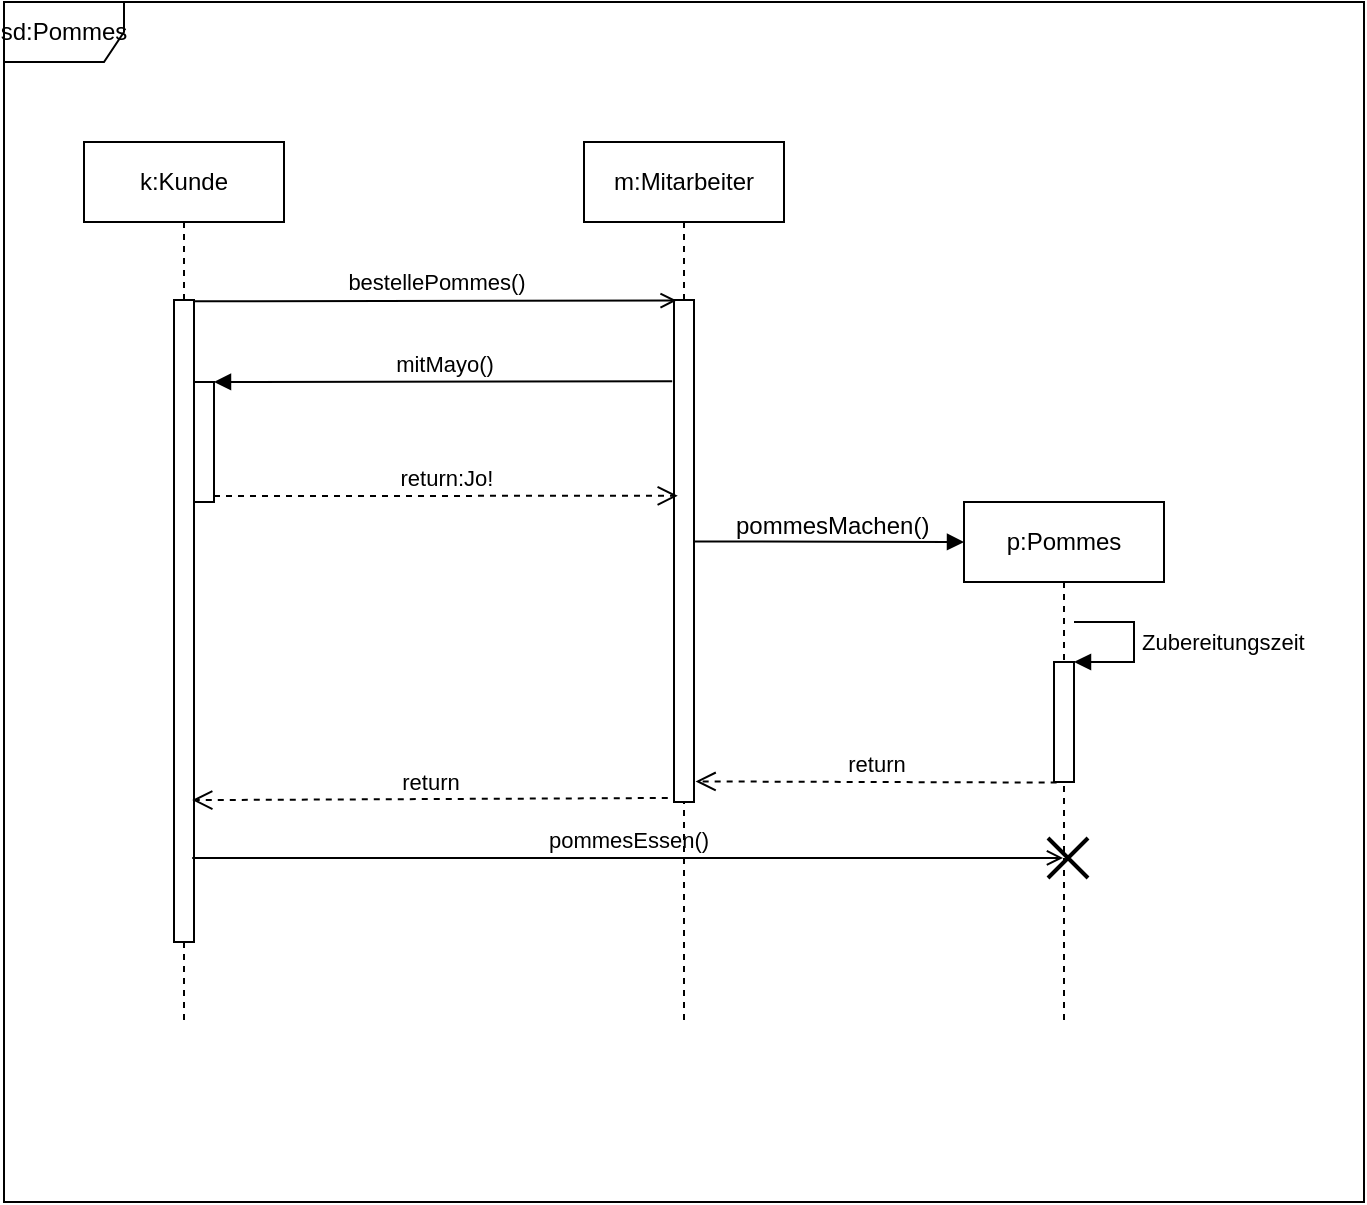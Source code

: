 <mxfile>
    <diagram id="sfqJNoR0eDf3XuZYEMV6" name="Seite-1">
        <mxGraphModel dx="563" dy="202" grid="1" gridSize="10" guides="1" tooltips="1" connect="1" arrows="1" fold="1" page="1" pageScale="1" pageWidth="827" pageHeight="1169" math="0" shadow="0">
            <root>
                <mxCell id="0"/>
                <mxCell id="1" parent="0"/>
                <mxCell id="2" value="sd:Pommes" style="shape=umlFrame;whiteSpace=wrap;html=1;" vertex="1" parent="1">
                    <mxGeometry x="120" y="90" width="680" height="600" as="geometry"/>
                </mxCell>
                <mxCell id="5" value="k:Kunde" style="shape=umlLifeline;perimeter=lifelinePerimeter;whiteSpace=wrap;html=1;container=1;collapsible=0;recursiveResize=0;outlineConnect=0;" vertex="1" parent="1">
                    <mxGeometry x="160" y="160" width="100" height="440" as="geometry"/>
                </mxCell>
                <mxCell id="6" value="" style="html=1;points=[];perimeter=orthogonalPerimeter;" vertex="1" parent="5">
                    <mxGeometry x="45" y="79" width="10" height="321" as="geometry"/>
                </mxCell>
                <mxCell id="14" value="" style="html=1;points=[];perimeter=orthogonalPerimeter;" vertex="1" parent="5">
                    <mxGeometry x="55" y="120" width="10" height="60" as="geometry"/>
                </mxCell>
                <mxCell id="7" value="m:Mitarbeiter" style="shape=umlLifeline;perimeter=lifelinePerimeter;whiteSpace=wrap;html=1;container=1;collapsible=0;recursiveResize=0;outlineConnect=0;" vertex="1" parent="1">
                    <mxGeometry x="410" y="160" width="100" height="440" as="geometry"/>
                </mxCell>
                <mxCell id="8" value="" style="html=1;points=[];perimeter=orthogonalPerimeter;" vertex="1" parent="7">
                    <mxGeometry x="45" y="79" width="10" height="251" as="geometry"/>
                </mxCell>
                <mxCell id="9" value="p:Pommes" style="shape=umlLifeline;perimeter=lifelinePerimeter;whiteSpace=wrap;html=1;container=1;collapsible=0;recursiveResize=0;outlineConnect=0;" vertex="1" parent="1">
                    <mxGeometry x="600" y="340" width="100" height="260" as="geometry"/>
                </mxCell>
                <mxCell id="26" value="" style="shape=umlDestroy;strokeWidth=2;" vertex="1" parent="9">
                    <mxGeometry x="42" y="168" width="20" height="20" as="geometry"/>
                </mxCell>
                <mxCell id="13" value="bestellePommes()" style="html=1;verticalAlign=bottom;labelBackgroundColor=none;endArrow=open;endFill=0;entryX=0.133;entryY=0.001;entryDx=0;entryDy=0;entryPerimeter=0;exitX=0.952;exitY=0.002;exitDx=0;exitDy=0;exitPerimeter=0;" edge="1" parent="1" source="6" target="8">
                    <mxGeometry width="160" relative="1" as="geometry">
                        <mxPoint x="230" y="239" as="sourcePoint"/>
                        <mxPoint x="380" y="240" as="targetPoint"/>
                    </mxGeometry>
                </mxCell>
                <mxCell id="15" value="mitMayo()" style="html=1;verticalAlign=bottom;endArrow=block;entryX=1;entryY=0;exitX=-0.089;exitY=0.162;exitDx=0;exitDy=0;exitPerimeter=0;" edge="1" target="14" parent="1" source="8">
                    <mxGeometry relative="1" as="geometry">
                        <mxPoint x="285" y="280" as="sourcePoint"/>
                    </mxGeometry>
                </mxCell>
                <mxCell id="16" value="return:Jo!" style="html=1;verticalAlign=bottom;endArrow=open;dashed=1;endSize=8;exitX=1;exitY=0.95;entryX=0.189;entryY=0.39;entryDx=0;entryDy=0;entryPerimeter=0;" edge="1" source="14" parent="1" target="8">
                    <mxGeometry relative="1" as="geometry">
                        <mxPoint x="285" y="337" as="targetPoint"/>
                    </mxGeometry>
                </mxCell>
                <mxCell id="19" value="" style="html=1;verticalAlign=bottom;labelBackgroundColor=none;endArrow=block;endFill=1;exitX=0.967;exitY=0.481;exitDx=0;exitDy=0;exitPerimeter=0;" edge="1" parent="1" source="8">
                    <mxGeometry width="160" relative="1" as="geometry">
                        <mxPoint x="470" y="360" as="sourcePoint"/>
                        <mxPoint x="600" y="360" as="targetPoint"/>
                    </mxGeometry>
                </mxCell>
                <mxCell id="20" value="pommesMachen()" style="text;strokeColor=none;fillColor=none;align=left;verticalAlign=top;spacingLeft=4;spacingRight=4;overflow=hidden;rotatable=0;points=[[0,0.5],[1,0.5]];portConstraint=eastwest;" vertex="1" parent="1">
                    <mxGeometry x="480" y="338" width="110" height="26" as="geometry"/>
                </mxCell>
                <mxCell id="21" value="" style="html=1;points=[];perimeter=orthogonalPerimeter;" vertex="1" parent="1">
                    <mxGeometry x="645" y="420" width="10" height="60" as="geometry"/>
                </mxCell>
                <mxCell id="22" value="Zubereitungszeit" style="edgeStyle=orthogonalEdgeStyle;html=1;align=left;spacingLeft=2;endArrow=block;rounded=0;entryX=1;entryY=0;" edge="1" target="21" parent="1">
                    <mxGeometry relative="1" as="geometry">
                        <mxPoint x="655" y="400" as="sourcePoint"/>
                        <Array as="points">
                            <mxPoint x="685" y="400"/>
                        </Array>
                    </mxGeometry>
                </mxCell>
                <mxCell id="23" value="return" style="html=1;verticalAlign=bottom;endArrow=open;dashed=1;endSize=8;exitX=0.133;exitY=1.005;exitDx=0;exitDy=0;exitPerimeter=0;entryX=1.078;entryY=0.959;entryDx=0;entryDy=0;entryPerimeter=0;" edge="1" parent="1" source="21" target="8">
                    <mxGeometry relative="1" as="geometry">
                        <mxPoint x="540" y="480" as="sourcePoint"/>
                        <mxPoint x="470" y="480" as="targetPoint"/>
                    </mxGeometry>
                </mxCell>
                <mxCell id="24" value="return" style="html=1;verticalAlign=bottom;endArrow=open;dashed=1;endSize=8;exitX=-0.311;exitY=0.992;exitDx=0;exitDy=0;exitPerimeter=0;entryX=0.911;entryY=0.779;entryDx=0;entryDy=0;entryPerimeter=0;" edge="1" parent="1" source="8" target="6">
                    <mxGeometry relative="1" as="geometry">
                        <mxPoint x="540" y="513" as="sourcePoint"/>
                        <mxPoint x="220" y="490" as="targetPoint"/>
                        <mxPoint as="offset"/>
                    </mxGeometry>
                </mxCell>
                <mxCell id="25" value="pommesEssen()" style="html=1;verticalAlign=bottom;labelBackgroundColor=none;endArrow=open;endFill=0;exitX=0.911;exitY=0.869;exitDx=0;exitDy=0;exitPerimeter=0;" edge="1" parent="1" source="6" target="9">
                    <mxGeometry width="160" relative="1" as="geometry">
                        <mxPoint x="220" y="519.321" as="sourcePoint"/>
                        <mxPoint x="466.33" y="519.251" as="targetPoint"/>
                    </mxGeometry>
                </mxCell>
            </root>
        </mxGraphModel>
    </diagram>
</mxfile>
